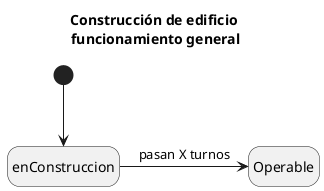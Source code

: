 @startuml
hide empty description
title Construcción de edificio \nfuncionamiento general

[*] --> enConstruccion

enConstruccion -> Operable : pasan X turnos

@enduml